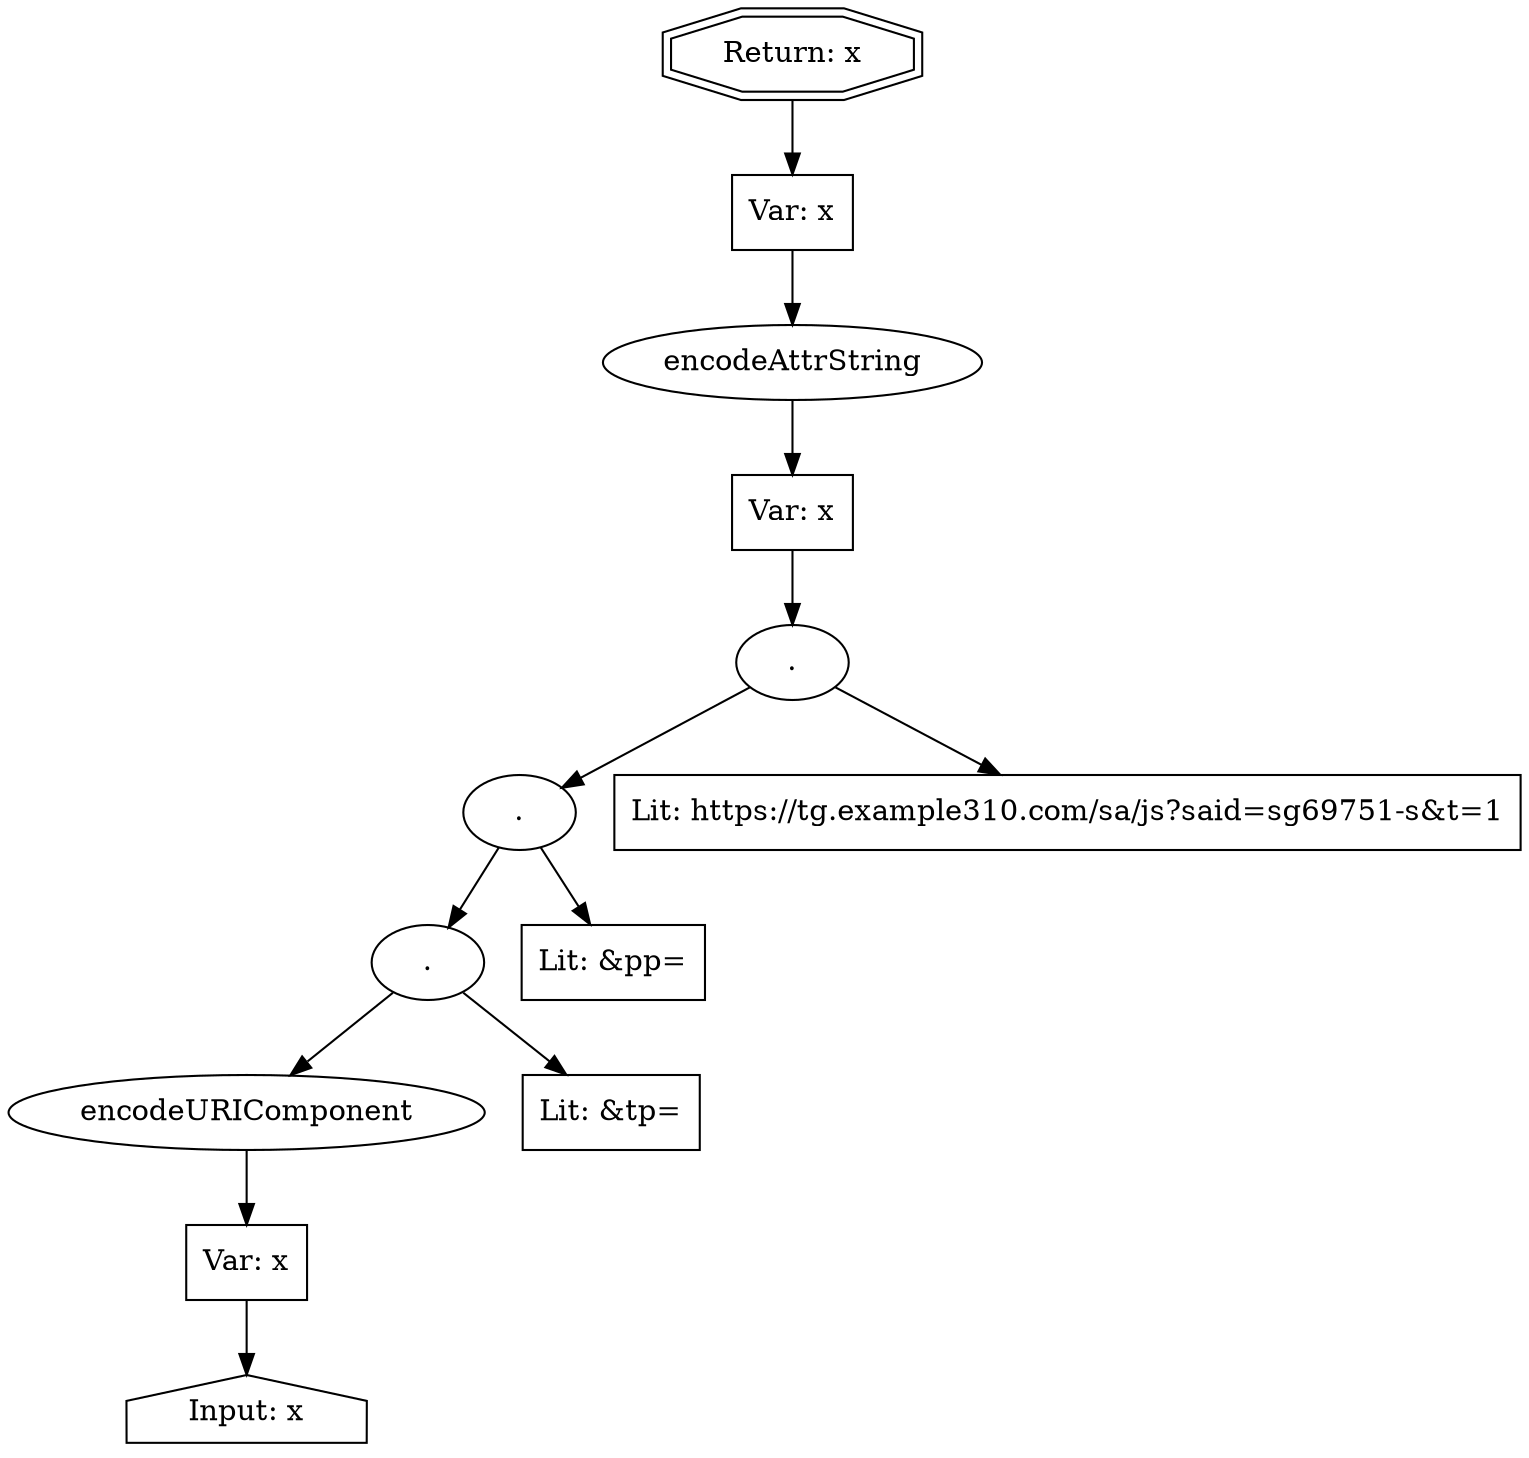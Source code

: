 // Finding: 43c069f8-4c67-42ed-bdb1-01594320e2a6
// Finding.url: https://example309.com/1h9y94h/9k0jriz/iframe##"></iframe></style></script></object></embed></textarea><script>taintfoxLog('5e0fe3a5172545f59130711de09f49a8')</script><!--/*
// Finding.parentloc: https://example309.com/1h9y94h/9k0jriz/iframe##"></iframe></style></script></object></embed></textarea><script>taintfoxLog('5e0fe3a5172545f59130711de09f49a8')</script><!--/*
// Finding.domain: example309.com
// Finding.base_domain: example309.com
// Finding.source: location.href
// Finding.sink: document.write
// Sanitizer.score: 3
// Sanitizer.name: 
// Sanitizer.location: https://i.example310.com/s/so_sg.js?pb=1&sgid=69751 - <anonymous>:38:2
// Finding.begin: 93
// Finding.end: 351
// Finding.original_uuid: badecc6f-558f-44d8-a9f2-4c92b79cb807
// Finding.TwentyFiveMillionFlowsId: 234280096
// Finding.script: https://i.example310.com/s/so_sg.js?pb=1&sgid=69751
// Finding.line: 43
// Exploit.uuid: 5e0fe3a5-1725-45f5-9130-711de09f49a8
// Exploit.success: false
// Exploit.status: validated
// Exploit.method: C
// Exploit.type: html
// Exploit.token: attribute
// Exploit.content: src
// Exploit.quote_type: "
// Exploit.tag: script
// Exploit.break_out: #"></iframe></style></script></object></embed></textarea><script>
// Exploit.break_in: </script><!--/*
// Exploit.payload: #"></iframe></style></script></object></embed></textarea><script>taintfoxLog(1)</script><!--/*
// Exploit.begin_taint_url: 0
// Exploit.end_taint_url: 60
// Exploit.replace_begin_url: 60
// Exploit.replace_end_url: 60
// Exploit.replace_begin_param: 165
// Exploit.replace_end_param: 165
// Issues.LargestEncodeAttrStringChain: 1
// Issues.LargestTextFragmentEncodeChainLength: 0
// Issues.HasApproximation: false
// Issues.HasMissingImplementation: false
// Issues.HasInfiniteRegexWithFunctionReplacer: false
// Issues.MergedSplitAndJoins: false
// Issues.HasUrlInRhsOfReplace: false
// Issues.HasUrlInLhsOfReplace: false
// Issues.HasCookieValueInLhsOfreplace: false
// Issues.HasCookieValueInRhsOfreplace: false
// Issues.HasCookieValueInMatchPattern: false
// Issues.HasCookieValueInExecPattern: false
// Issues.RemovedLRConcats: false
// Issues.RemovedReplaceArtifacts: false
// Issues.HasUrlInMatchPattern: false
// Issues.HasUrlInExecPattern: false
// Issues.RemovedNOPreplaces: false
// Issues.Known_sanitizer: false
// DepGraph.hash: 363549803
// DepGraph.sanitizer_hash: -292072249
// Large chain of EncodeAttrString Operations (1) 
digraph cfg {
n0 [shape=house, label="Input: x"];
n1 [shape=ellipse, label="encodeURIComponent"];
n2 [shape=box, label="Var: x"];
n3 [shape=ellipse, label="."];
n4 [shape=box, label="Lit: &tp="];
n5 [shape=ellipse, label="."];
n6 [shape=box, label="Lit: &pp="];
n7 [shape=ellipse, label="."];
n8 [shape=box, label="Lit: https://tg.example310.com/sa/js?said=sg69751-s&t=1"];
n9 [shape=ellipse, label="encodeAttrString"];
n10 [shape=box, label="Var: x"];
n11 [shape=box, label="Var: x"];
n12 [shape=doubleoctagon, label="Return: x"];
n2 -> n0;
n1 -> n2;
n3 -> n4;
n3 -> n1;
n5 -> n3;
n5 -> n6;
n7 -> n8;
n7 -> n5;
n10 -> n7;
n9 -> n10;
n11 -> n9;
n12 -> n11;
}